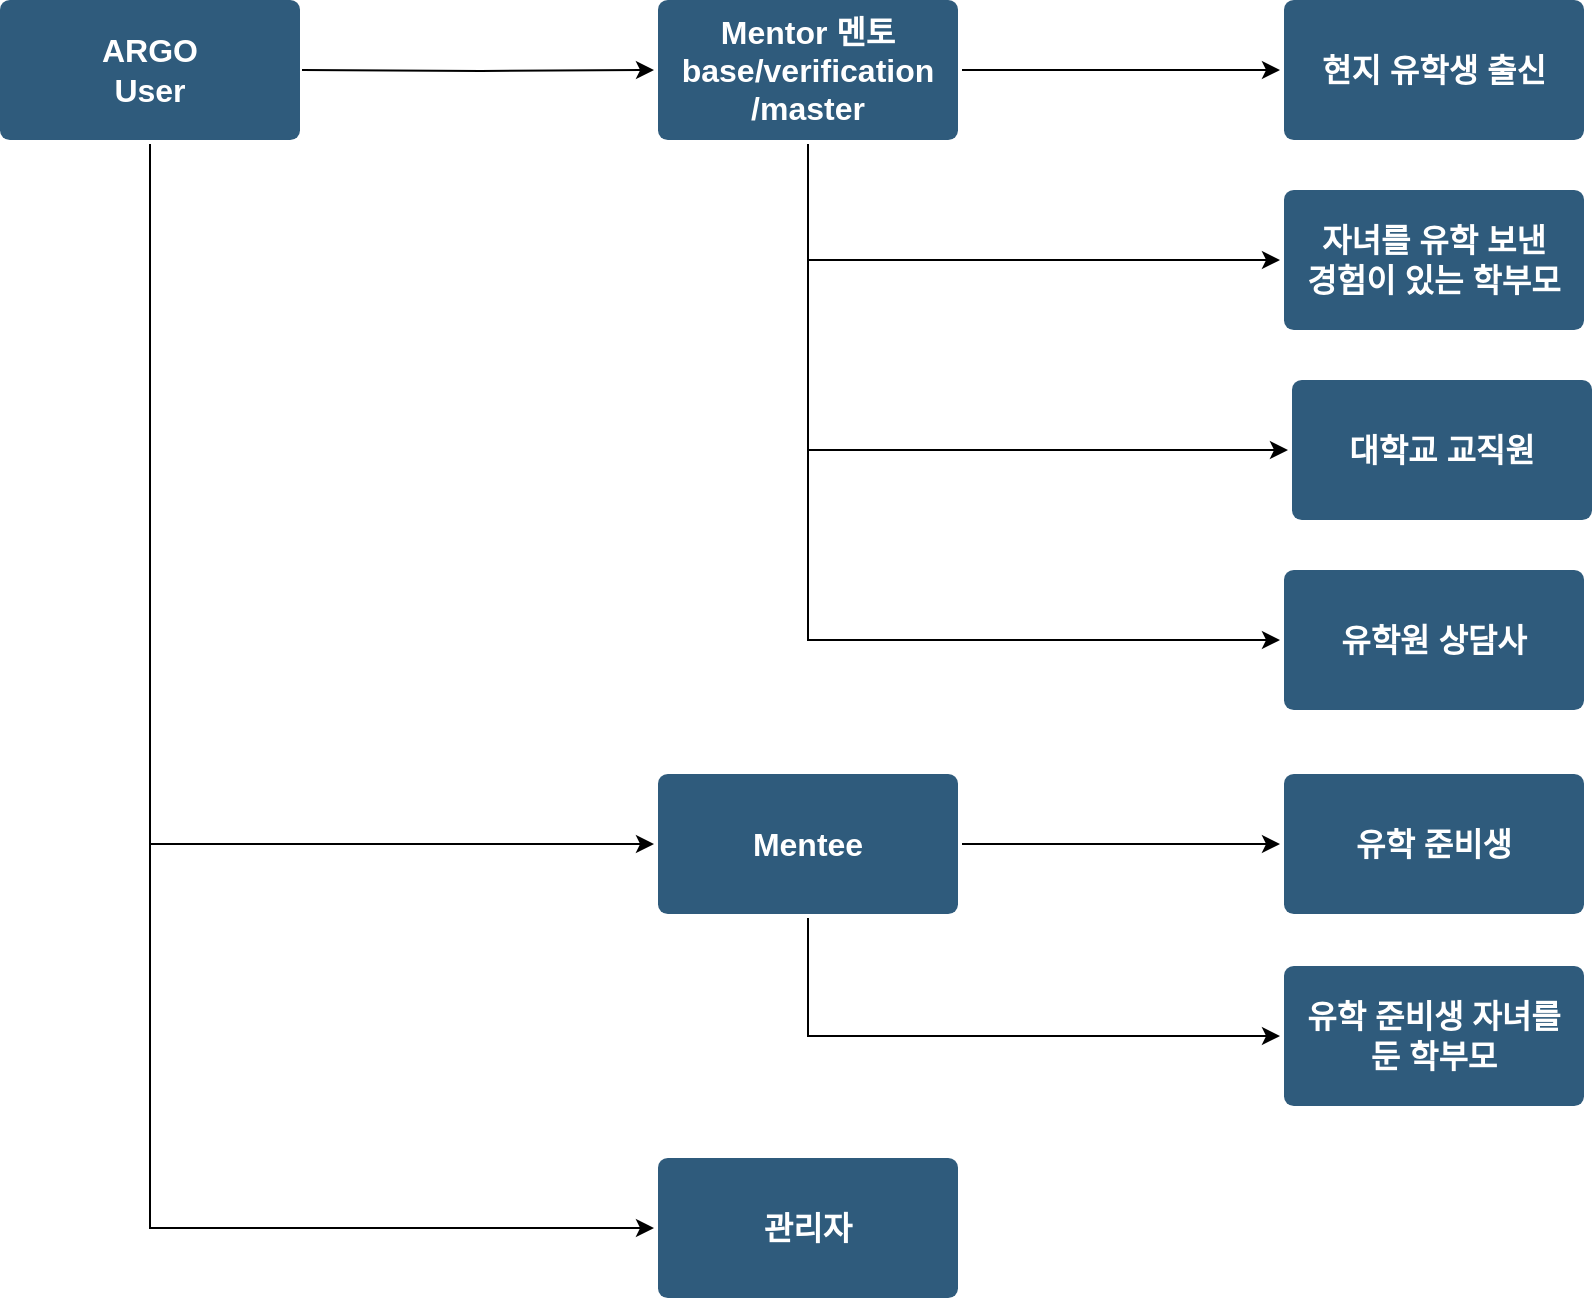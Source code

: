 <mxfile version="21.6.9" type="github">
  <diagram id="6a731a19-8d31-9384-78a2-239565b7b9f0" name="Page-1">
    <mxGraphModel dx="1615" dy="871" grid="0" gridSize="10" guides="1" tooltips="1" connect="1" arrows="1" fold="1" page="1" pageScale="1" pageWidth="1169" pageHeight="827" background="none" math="0" shadow="0">
      <root>
        <mxCell id="0" />
        <mxCell id="1" parent="0" />
        <mxCell id="K63nwWzMZnfOBrB3xN3w-1780" style="edgeStyle=orthogonalEdgeStyle;rounded=0;orthogonalLoop=1;jettySize=auto;html=1;" edge="1" parent="1" target="K63nwWzMZnfOBrB3xN3w-1781">
          <mxGeometry relative="1" as="geometry">
            <mxPoint x="607" y="99" as="targetPoint" />
            <mxPoint x="221.0" y="99" as="sourcePoint" />
          </mxGeometry>
        </mxCell>
        <mxCell id="K63nwWzMZnfOBrB3xN3w-1795" style="edgeStyle=orthogonalEdgeStyle;rounded=0;orthogonalLoop=1;jettySize=auto;html=1;exitX=0.5;exitY=1;exitDx=0;exitDy=0;entryX=0;entryY=0.5;entryDx=0;entryDy=0;" edge="1" parent="1" source="1749" target="K63nwWzMZnfOBrB3xN3w-1792">
          <mxGeometry relative="1" as="geometry">
            <Array as="points">
              <mxPoint x="145" y="486" />
            </Array>
          </mxGeometry>
        </mxCell>
        <mxCell id="K63nwWzMZnfOBrB3xN3w-1799" style="edgeStyle=orthogonalEdgeStyle;rounded=0;orthogonalLoop=1;jettySize=auto;html=1;exitX=0.5;exitY=1;exitDx=0;exitDy=0;entryX=0;entryY=0.5;entryDx=0;entryDy=0;" edge="1" parent="1" source="1749" target="K63nwWzMZnfOBrB3xN3w-1798">
          <mxGeometry relative="1" as="geometry">
            <Array as="points">
              <mxPoint x="145" y="678" />
            </Array>
          </mxGeometry>
        </mxCell>
        <mxCell id="1749" value="ARGO&lt;br&gt;User" style="rounded=1;whiteSpace=wrap;html=1;shadow=0;labelBackgroundColor=none;strokeColor=none;strokeWidth=3;fillColor=#2F5B7C;fontFamily=Helvetica;fontSize=16;fontColor=#FFFFFF;align=center;fontStyle=1;spacing=5;arcSize=7;perimeterSpacing=2;" parent="1" vertex="1">
          <mxGeometry x="70" y="64" width="150" height="70" as="geometry" />
        </mxCell>
        <mxCell id="K63nwWzMZnfOBrB3xN3w-1783" style="edgeStyle=orthogonalEdgeStyle;rounded=0;orthogonalLoop=1;jettySize=auto;html=1;exitX=1;exitY=0.5;exitDx=0;exitDy=0;entryX=0;entryY=0.5;entryDx=0;entryDy=0;" edge="1" parent="1" source="K63nwWzMZnfOBrB3xN3w-1781" target="K63nwWzMZnfOBrB3xN3w-1782">
          <mxGeometry relative="1" as="geometry" />
        </mxCell>
        <mxCell id="K63nwWzMZnfOBrB3xN3w-1786" style="edgeStyle=orthogonalEdgeStyle;rounded=0;orthogonalLoop=1;jettySize=auto;html=1;exitX=0.5;exitY=1;exitDx=0;exitDy=0;entryX=0;entryY=0.5;entryDx=0;entryDy=0;" edge="1" parent="1" source="K63nwWzMZnfOBrB3xN3w-1781" target="K63nwWzMZnfOBrB3xN3w-1784">
          <mxGeometry relative="1" as="geometry">
            <Array as="points">
              <mxPoint x="474" y="194" />
            </Array>
          </mxGeometry>
        </mxCell>
        <mxCell id="K63nwWzMZnfOBrB3xN3w-1788" style="edgeStyle=orthogonalEdgeStyle;rounded=0;orthogonalLoop=1;jettySize=auto;html=1;exitX=0.5;exitY=1;exitDx=0;exitDy=0;entryX=0;entryY=0.5;entryDx=0;entryDy=0;" edge="1" parent="1" source="K63nwWzMZnfOBrB3xN3w-1781" target="K63nwWzMZnfOBrB3xN3w-1787">
          <mxGeometry relative="1" as="geometry">
            <Array as="points">
              <mxPoint x="474" y="289" />
            </Array>
          </mxGeometry>
        </mxCell>
        <mxCell id="K63nwWzMZnfOBrB3xN3w-1791" style="edgeStyle=orthogonalEdgeStyle;rounded=0;orthogonalLoop=1;jettySize=auto;html=1;exitX=0.5;exitY=1;exitDx=0;exitDy=0;entryX=0;entryY=0.5;entryDx=0;entryDy=0;" edge="1" parent="1" source="K63nwWzMZnfOBrB3xN3w-1781" target="K63nwWzMZnfOBrB3xN3w-1789">
          <mxGeometry relative="1" as="geometry">
            <Array as="points">
              <mxPoint x="474" y="384" />
            </Array>
          </mxGeometry>
        </mxCell>
        <mxCell id="K63nwWzMZnfOBrB3xN3w-1781" value="Mentor 멘토&lt;br&gt;base/verification&lt;br&gt;/master" style="rounded=1;whiteSpace=wrap;html=1;shadow=0;labelBackgroundColor=none;strokeColor=none;strokeWidth=3;fillColor=#2F5B7C;fontFamily=Helvetica;fontSize=16;fontColor=#FFFFFF;align=center;fontStyle=1;spacing=5;arcSize=7;perimeterSpacing=2;" vertex="1" parent="1">
          <mxGeometry x="399" y="64" width="150" height="70" as="geometry" />
        </mxCell>
        <mxCell id="K63nwWzMZnfOBrB3xN3w-1782" value="현지 유학생 출신" style="rounded=1;whiteSpace=wrap;html=1;shadow=0;labelBackgroundColor=none;strokeColor=none;strokeWidth=3;fillColor=#2F5B7C;fontFamily=Helvetica;fontSize=16;fontColor=#FFFFFF;align=center;fontStyle=1;spacing=5;arcSize=7;perimeterSpacing=2;" vertex="1" parent="1">
          <mxGeometry x="712" y="64" width="150" height="70" as="geometry" />
        </mxCell>
        <mxCell id="K63nwWzMZnfOBrB3xN3w-1784" value="자녀를 유학 보낸 &lt;br&gt;경험이 있는 학부모" style="rounded=1;whiteSpace=wrap;html=1;shadow=0;labelBackgroundColor=none;strokeColor=none;strokeWidth=3;fillColor=#2F5B7C;fontFamily=Helvetica;fontSize=16;fontColor=#FFFFFF;align=center;fontStyle=1;spacing=5;arcSize=7;perimeterSpacing=2;" vertex="1" parent="1">
          <mxGeometry x="712" y="159" width="150" height="70" as="geometry" />
        </mxCell>
        <mxCell id="K63nwWzMZnfOBrB3xN3w-1787" value="대학교 교직원" style="rounded=1;whiteSpace=wrap;html=1;shadow=0;labelBackgroundColor=none;strokeColor=none;strokeWidth=3;fillColor=#2F5B7C;fontFamily=Helvetica;fontSize=16;fontColor=#FFFFFF;align=center;fontStyle=1;spacing=5;arcSize=7;perimeterSpacing=2;" vertex="1" parent="1">
          <mxGeometry x="716" y="254" width="150" height="70" as="geometry" />
        </mxCell>
        <mxCell id="K63nwWzMZnfOBrB3xN3w-1789" value="유학원 상담사" style="rounded=1;whiteSpace=wrap;html=1;shadow=0;labelBackgroundColor=none;strokeColor=none;strokeWidth=3;fillColor=#2F5B7C;fontFamily=Helvetica;fontSize=16;fontColor=#FFFFFF;align=center;fontStyle=1;spacing=5;arcSize=7;perimeterSpacing=2;" vertex="1" parent="1">
          <mxGeometry x="712" y="349" width="150" height="70" as="geometry" />
        </mxCell>
        <mxCell id="K63nwWzMZnfOBrB3xN3w-1796" style="edgeStyle=orthogonalEdgeStyle;rounded=0;orthogonalLoop=1;jettySize=auto;html=1;exitX=1;exitY=0.5;exitDx=0;exitDy=0;entryX=0;entryY=0.5;entryDx=0;entryDy=0;" edge="1" parent="1" source="K63nwWzMZnfOBrB3xN3w-1792" target="K63nwWzMZnfOBrB3xN3w-1793">
          <mxGeometry relative="1" as="geometry" />
        </mxCell>
        <mxCell id="K63nwWzMZnfOBrB3xN3w-1797" style="edgeStyle=orthogonalEdgeStyle;rounded=0;orthogonalLoop=1;jettySize=auto;html=1;exitX=0.5;exitY=1;exitDx=0;exitDy=0;entryX=0;entryY=0.5;entryDx=0;entryDy=0;" edge="1" parent="1" source="K63nwWzMZnfOBrB3xN3w-1792" target="K63nwWzMZnfOBrB3xN3w-1794">
          <mxGeometry relative="1" as="geometry">
            <Array as="points">
              <mxPoint x="474" y="582" />
            </Array>
          </mxGeometry>
        </mxCell>
        <mxCell id="K63nwWzMZnfOBrB3xN3w-1792" value="Mentee" style="rounded=1;whiteSpace=wrap;html=1;shadow=0;labelBackgroundColor=none;strokeColor=none;strokeWidth=3;fillColor=#2F5B7C;fontFamily=Helvetica;fontSize=16;fontColor=#FFFFFF;align=center;fontStyle=1;spacing=5;arcSize=7;perimeterSpacing=2;" vertex="1" parent="1">
          <mxGeometry x="399" y="451" width="150" height="70" as="geometry" />
        </mxCell>
        <mxCell id="K63nwWzMZnfOBrB3xN3w-1793" value="유학 준비생" style="rounded=1;whiteSpace=wrap;html=1;shadow=0;labelBackgroundColor=none;strokeColor=none;strokeWidth=3;fillColor=#2F5B7C;fontFamily=Helvetica;fontSize=16;fontColor=#FFFFFF;align=center;fontStyle=1;spacing=5;arcSize=7;perimeterSpacing=2;" vertex="1" parent="1">
          <mxGeometry x="712" y="451" width="150" height="70" as="geometry" />
        </mxCell>
        <mxCell id="K63nwWzMZnfOBrB3xN3w-1794" value="유학 준비생 자녀를&lt;br&gt;둔 학부모" style="rounded=1;whiteSpace=wrap;html=1;shadow=0;labelBackgroundColor=none;strokeColor=none;strokeWidth=3;fillColor=#2F5B7C;fontFamily=Helvetica;fontSize=16;fontColor=#FFFFFF;align=center;fontStyle=1;spacing=5;arcSize=7;perimeterSpacing=2;" vertex="1" parent="1">
          <mxGeometry x="712" y="547" width="150" height="70" as="geometry" />
        </mxCell>
        <mxCell id="K63nwWzMZnfOBrB3xN3w-1798" value="관리자" style="rounded=1;whiteSpace=wrap;html=1;shadow=0;labelBackgroundColor=none;strokeColor=none;strokeWidth=3;fillColor=#2F5B7C;fontFamily=Helvetica;fontSize=16;fontColor=#FFFFFF;align=center;fontStyle=1;spacing=5;arcSize=7;perimeterSpacing=2;" vertex="1" parent="1">
          <mxGeometry x="399" y="643" width="150" height="70" as="geometry" />
        </mxCell>
      </root>
    </mxGraphModel>
  </diagram>
</mxfile>
